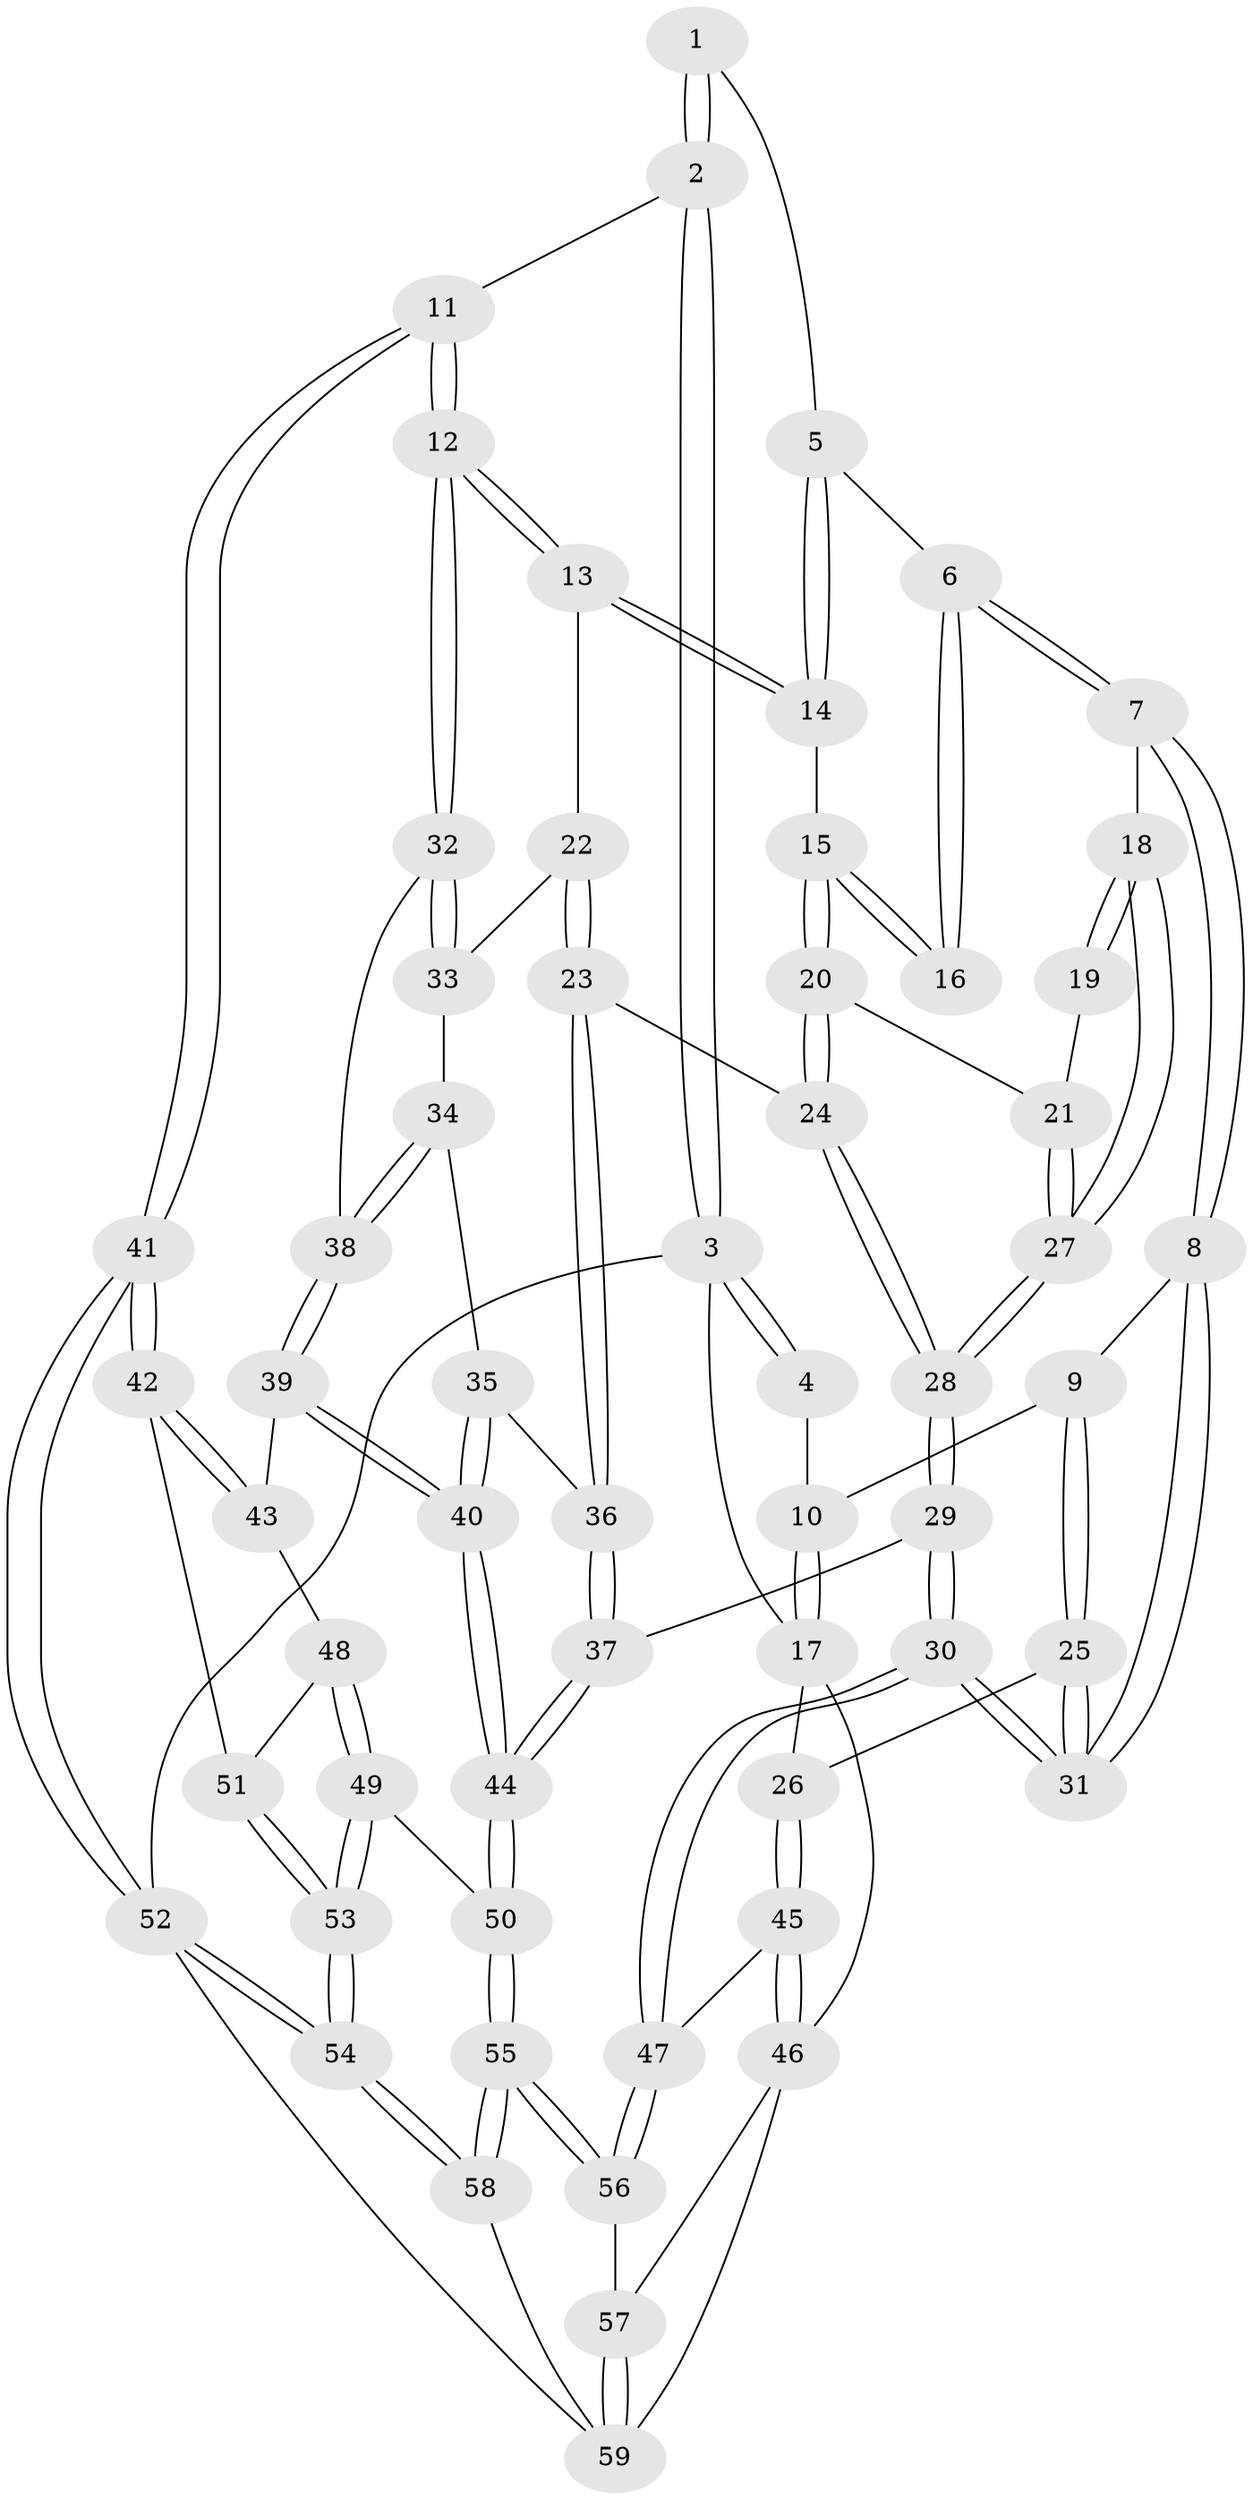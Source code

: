 // coarse degree distribution, {3: 0.5, 6: 0.041666666666666664, 4: 0.16666666666666666, 2: 0.125, 5: 0.16666666666666666}
// Generated by graph-tools (version 1.1) at 2025/54/03/04/25 22:54:22]
// undirected, 59 vertices, 144 edges
graph export_dot {
  node [color=gray90,style=filled];
  1 [pos="+0.6810570726699728+0"];
  2 [pos="+1+0.2858255263261458"];
  3 [pos="+1+0"];
  4 [pos="+0.6805178560918062+0"];
  5 [pos="+0.6750911830762799+0"];
  6 [pos="+0.4557489159690661+0.10024811119232507"];
  7 [pos="+0.34007872230679914+0.13668145603113424"];
  8 [pos="+0.291561149312335+0.12041825432693236"];
  9 [pos="+0.19146818328907558+0.021514929169900117"];
  10 [pos="+0.01893564697779732+0"];
  11 [pos="+1+0.3190412852929386"];
  12 [pos="+1+0.3172303069620945"];
  13 [pos="+0.8249609997503419+0.23730452641081665"];
  14 [pos="+0.6872121577587904+0.1341356728612776"];
  15 [pos="+0.6489437716156322+0.16170399752152897"];
  16 [pos="+0.6324481638553237+0.16258728946419562"];
  17 [pos="+0+0"];
  18 [pos="+0.42015690390745425+0.20733461838845957"];
  19 [pos="+0.4802081832476436+0.21184939154737298"];
  20 [pos="+0.6078887765868423+0.2677197921744709"];
  21 [pos="+0.5361093986822537+0.272812448765509"];
  22 [pos="+0.6557989661355779+0.3669903004783982"];
  23 [pos="+0.6326954104946529+0.3666600884777802"];
  24 [pos="+0.6160024511841516+0.360117935902544"];
  25 [pos="+0.10734919271530516+0.3253262863373313"];
  26 [pos="+0+0.37576916362406726"];
  27 [pos="+0.4624262660650458+0.3786432474532737"];
  28 [pos="+0.4629941036583506+0.43184548649621957"];
  29 [pos="+0.40982563502425423+0.5188899161549968"];
  30 [pos="+0.2858894817716797+0.5287337902935942"];
  31 [pos="+0.28322060551974537+0.5211560740365978"];
  32 [pos="+0.9375159185739264+0.37042554243488995"];
  33 [pos="+0.6897119481768991+0.3938436895643844"];
  34 [pos="+0.7352323636191873+0.49078506131762833"];
  35 [pos="+0.6810634259350695+0.506654116873872"];
  36 [pos="+0.6523750597448247+0.5079330196974917"];
  37 [pos="+0.5053916982041525+0.5868801262109438"];
  38 [pos="+0.7428404395268361+0.49213962957880875"];
  39 [pos="+0.767614125762331+0.569615930567903"];
  40 [pos="+0.7050275964511654+0.6169474192151918"];
  41 [pos="+1+0.5510033312698858"];
  42 [pos="+0.9406346371621159+0.578811434234638"];
  43 [pos="+0.7739427109667688+0.5734011330362617"];
  44 [pos="+0.6070764785441535+0.7543852392158977"];
  45 [pos="+0+0.6518356886041294"];
  46 [pos="+0+0.692054182465293"];
  47 [pos="+0.23736639204181864+0.5796074852251482"];
  48 [pos="+0.7837256408350993+0.62681123505995"];
  49 [pos="+0.6942993242806468+0.8165464724574188"];
  50 [pos="+0.6078275884796684+0.7567846365802666"];
  51 [pos="+0.8255443360065171+0.6374413999034175"];
  52 [pos="+1+1"];
  53 [pos="+0.728067723347609+0.8468353665469428"];
  54 [pos="+1+1"];
  55 [pos="+0.3468209869463858+0.9162139141206191"];
  56 [pos="+0.3036426058301582+0.8452069425320596"];
  57 [pos="+0.052606201850518335+0.8434203243258419"];
  58 [pos="+0.31400658135966025+1"];
  59 [pos="+0.2423957399016884+1"];
  1 -- 2;
  1 -- 2;
  1 -- 5;
  2 -- 3;
  2 -- 3;
  2 -- 11;
  3 -- 4;
  3 -- 4;
  3 -- 17;
  3 -- 52;
  4 -- 10;
  5 -- 6;
  5 -- 14;
  5 -- 14;
  6 -- 7;
  6 -- 7;
  6 -- 16;
  6 -- 16;
  7 -- 8;
  7 -- 8;
  7 -- 18;
  8 -- 9;
  8 -- 31;
  8 -- 31;
  9 -- 10;
  9 -- 25;
  9 -- 25;
  10 -- 17;
  10 -- 17;
  11 -- 12;
  11 -- 12;
  11 -- 41;
  11 -- 41;
  12 -- 13;
  12 -- 13;
  12 -- 32;
  12 -- 32;
  13 -- 14;
  13 -- 14;
  13 -- 22;
  14 -- 15;
  15 -- 16;
  15 -- 16;
  15 -- 20;
  15 -- 20;
  17 -- 26;
  17 -- 46;
  18 -- 19;
  18 -- 19;
  18 -- 27;
  18 -- 27;
  19 -- 21;
  20 -- 21;
  20 -- 24;
  20 -- 24;
  21 -- 27;
  21 -- 27;
  22 -- 23;
  22 -- 23;
  22 -- 33;
  23 -- 24;
  23 -- 36;
  23 -- 36;
  24 -- 28;
  24 -- 28;
  25 -- 26;
  25 -- 31;
  25 -- 31;
  26 -- 45;
  26 -- 45;
  27 -- 28;
  27 -- 28;
  28 -- 29;
  28 -- 29;
  29 -- 30;
  29 -- 30;
  29 -- 37;
  30 -- 31;
  30 -- 31;
  30 -- 47;
  30 -- 47;
  32 -- 33;
  32 -- 33;
  32 -- 38;
  33 -- 34;
  34 -- 35;
  34 -- 38;
  34 -- 38;
  35 -- 36;
  35 -- 40;
  35 -- 40;
  36 -- 37;
  36 -- 37;
  37 -- 44;
  37 -- 44;
  38 -- 39;
  38 -- 39;
  39 -- 40;
  39 -- 40;
  39 -- 43;
  40 -- 44;
  40 -- 44;
  41 -- 42;
  41 -- 42;
  41 -- 52;
  41 -- 52;
  42 -- 43;
  42 -- 43;
  42 -- 51;
  43 -- 48;
  44 -- 50;
  44 -- 50;
  45 -- 46;
  45 -- 46;
  45 -- 47;
  46 -- 57;
  46 -- 59;
  47 -- 56;
  47 -- 56;
  48 -- 49;
  48 -- 49;
  48 -- 51;
  49 -- 50;
  49 -- 53;
  49 -- 53;
  50 -- 55;
  50 -- 55;
  51 -- 53;
  51 -- 53;
  52 -- 54;
  52 -- 54;
  52 -- 59;
  53 -- 54;
  53 -- 54;
  54 -- 58;
  54 -- 58;
  55 -- 56;
  55 -- 56;
  55 -- 58;
  55 -- 58;
  56 -- 57;
  57 -- 59;
  57 -- 59;
  58 -- 59;
}
